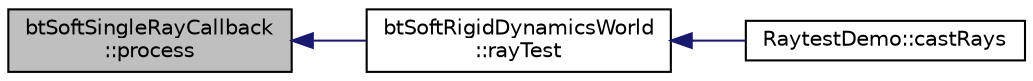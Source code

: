 digraph "btSoftSingleRayCallback::process"
{
  edge [fontname="Helvetica",fontsize="10",labelfontname="Helvetica",labelfontsize="10"];
  node [fontname="Helvetica",fontsize="10",shape=record];
  rankdir="LR";
  Node1 [label="btSoftSingleRayCallback\l::process",height=0.2,width=0.4,color="black", fillcolor="grey75", style="filled", fontcolor="black"];
  Node1 -> Node2 [dir="back",color="midnightblue",fontsize="10",style="solid"];
  Node2 [label="btSoftRigidDynamicsWorld\l::rayTest",height=0.2,width=0.4,color="black", fillcolor="white", style="filled",URL="$classbt_soft_rigid_dynamics_world.html#a1d914916b59d57a72295129f2d710d4a"];
  Node2 -> Node3 [dir="back",color="midnightblue",fontsize="10",style="solid"];
  Node3 [label="RaytestDemo::castRays",height=0.2,width=0.4,color="black", fillcolor="white", style="filled",URL="$class_raytest_demo.html#a563e071e8fa426ac41f4939be6141205"];
}
